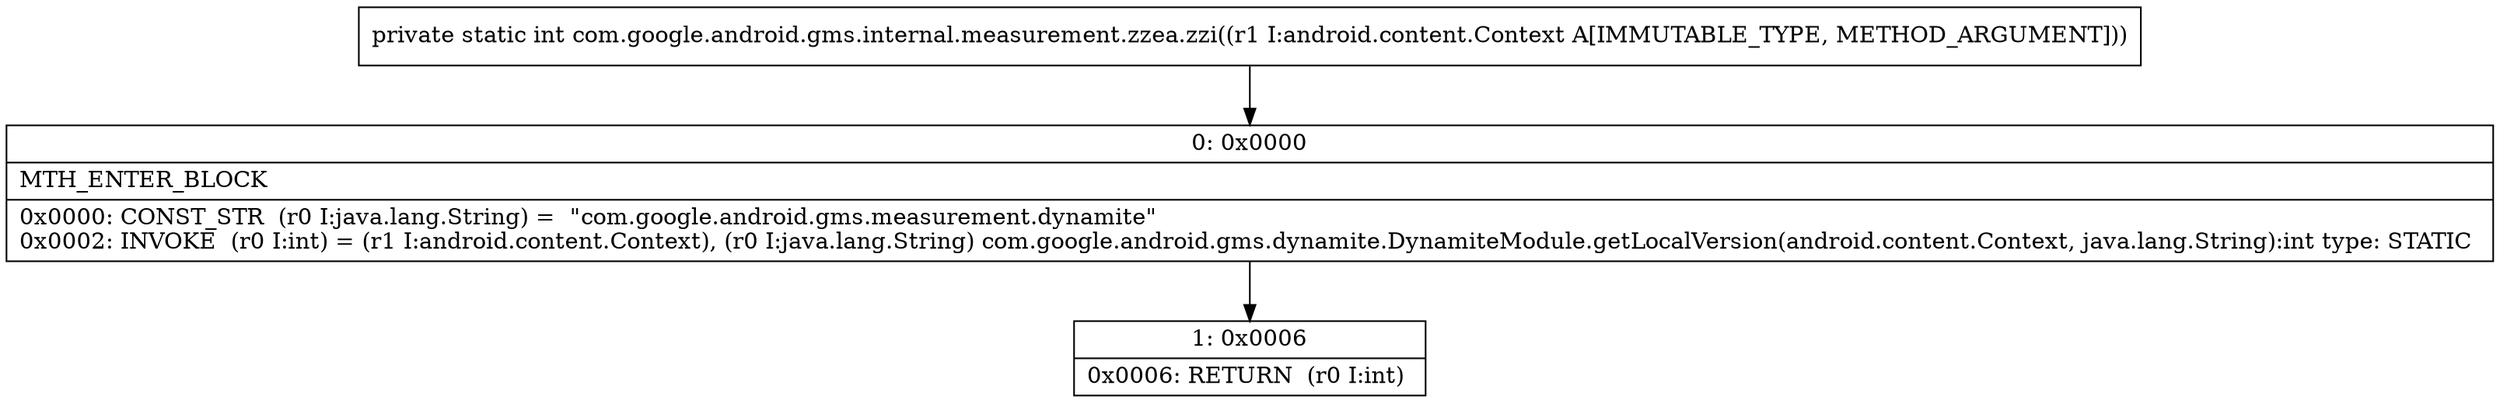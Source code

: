 digraph "CFG forcom.google.android.gms.internal.measurement.zzea.zzi(Landroid\/content\/Context;)I" {
Node_0 [shape=record,label="{0\:\ 0x0000|MTH_ENTER_BLOCK\l|0x0000: CONST_STR  (r0 I:java.lang.String) =  \"com.google.android.gms.measurement.dynamite\" \l0x0002: INVOKE  (r0 I:int) = (r1 I:android.content.Context), (r0 I:java.lang.String) com.google.android.gms.dynamite.DynamiteModule.getLocalVersion(android.content.Context, java.lang.String):int type: STATIC \l}"];
Node_1 [shape=record,label="{1\:\ 0x0006|0x0006: RETURN  (r0 I:int) \l}"];
MethodNode[shape=record,label="{private static int com.google.android.gms.internal.measurement.zzea.zzi((r1 I:android.content.Context A[IMMUTABLE_TYPE, METHOD_ARGUMENT])) }"];
MethodNode -> Node_0;
Node_0 -> Node_1;
}

